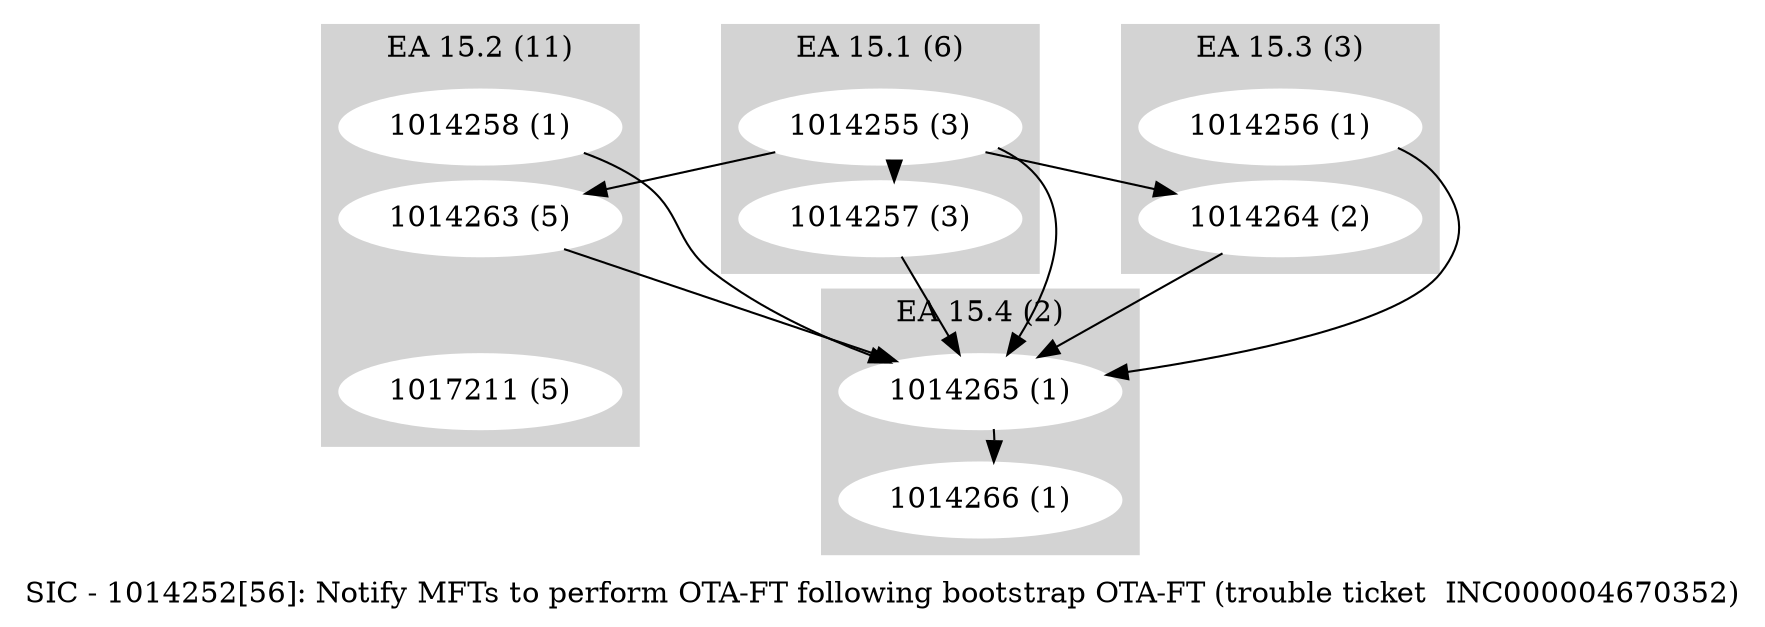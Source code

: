 digraph G {
    label = "SIC - 1014252[56]: Notify MFTs to perform OTA-FT following bootstrap OTA-FT (trouble ticket  INC000004670352)";
    ranksep = .1
    subgraph cluster_1 {
        style=filled;
        color=lightgrey;
        node [style=filled,color=white];
        "1014255 (3)" ->       
        "1014257 (3)"
        [style=invis];
        label = "EA 15.1 (6)";
    }
    subgraph cluster_2 {
        style=filled;
        color=lightgrey;
        node [style=filled,color=white];
        "1014258 (1)" ->       
        "1014263 (5)" ->       
        "1017211 (5)"
        [style=invis];
        label = "EA 15.2 (11)";
    }
    subgraph cluster_3 {
        style=filled;
        color=lightgrey;
        node [style=filled,color=white];
        "1014256 (1)" ->       
        "1014264 (2)"
        [style=invis];
        label = "EA 15.3 (3)";
    }
    subgraph cluster_4 {
        style=filled;
        color=lightgrey;
        node [style=filled,color=white];
        "1014265 (1)" ->       
        "1014266 (1)"
        [style=invis];
        label = "EA 15.4 (2)";
    }
    "1014265 (1)" -> "1014266 (1)";
    "1014264 (2)" -> "1014265 (1)";
    "1014263 (5)" -> "1014265 (1)";
    "1014258 (1)" -> "1014265 (1)";
    "1014257 (3)" -> "1014265 (1)";
    "1014256 (1)" -> "1014265 (1)";
    "1014255 (3)" -> "1014263 (5)";
    "1014255 (3)" -> "1014257 (3)";
    "1014255 (3)" -> "1014265 (1)";
    "1014255 (3)" -> "1014264 (2)";
}
